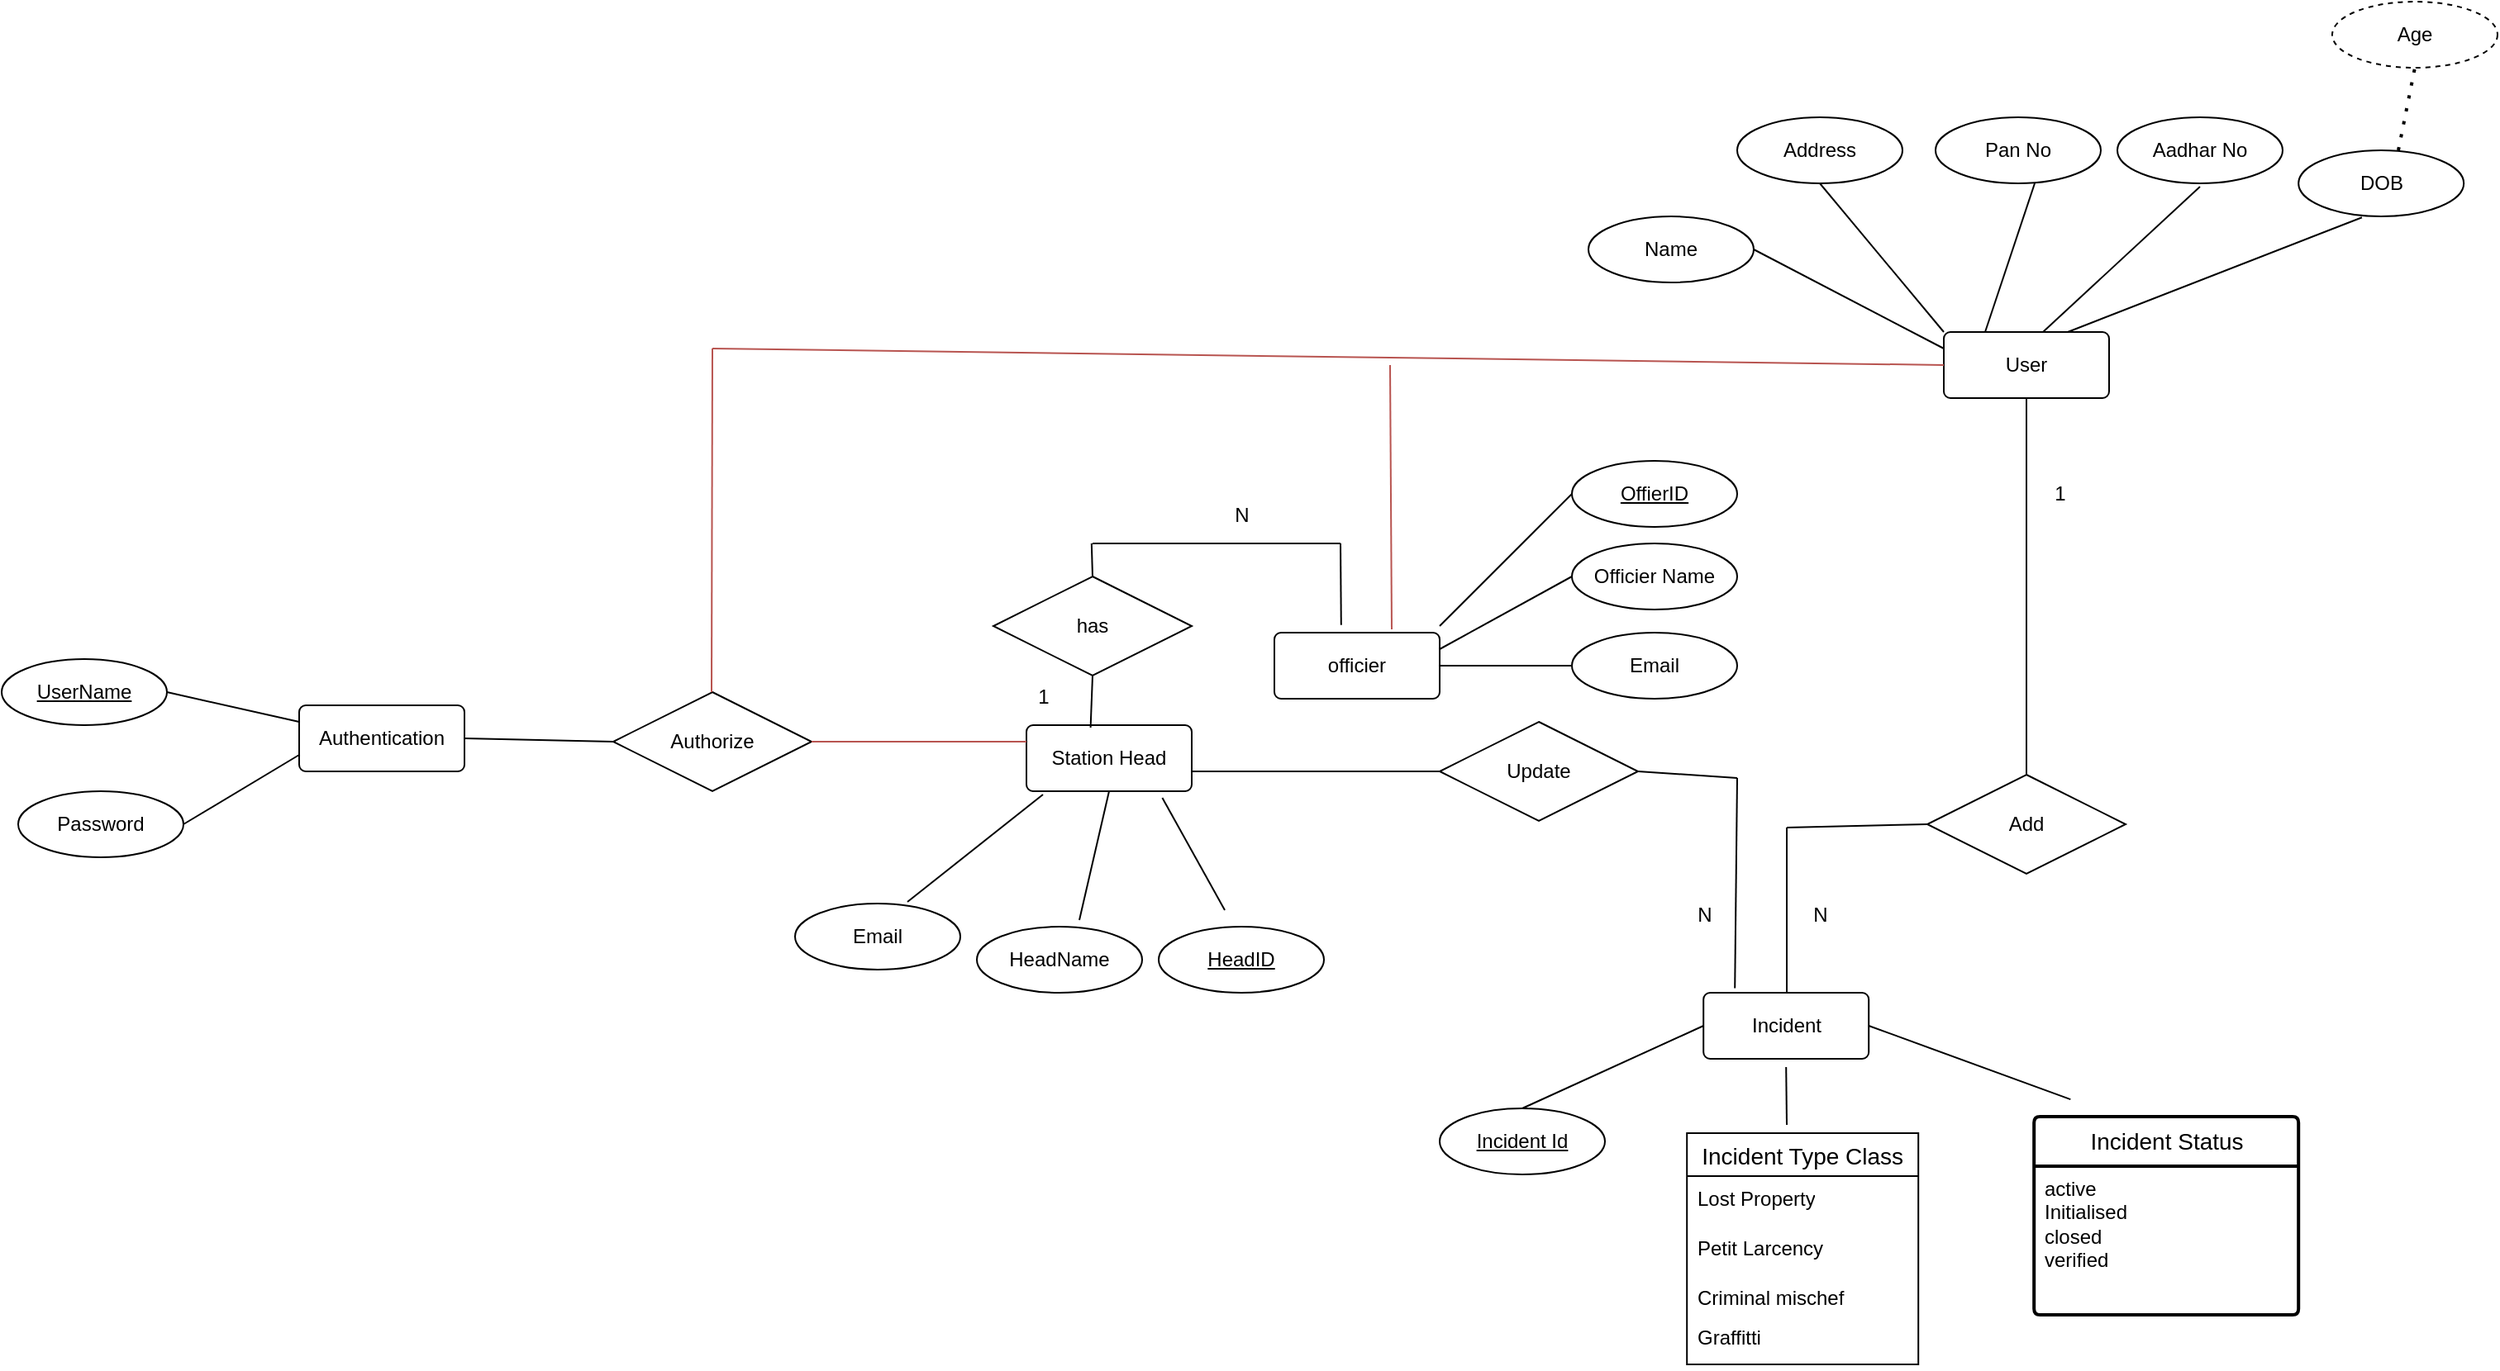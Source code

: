 <mxfile version="23.1.0" type="device">
  <diagram name="Page-1" id="Is2Jfq8Slkn5pClY6XB5">
    <mxGraphModel dx="3502" dy="2091" grid="1" gridSize="10" guides="1" tooltips="1" connect="1" arrows="1" fold="1" page="1" pageScale="1" pageWidth="1169" pageHeight="827" math="0" shadow="0">
      <root>
        <mxCell id="0" />
        <mxCell id="1" parent="0" />
        <mxCell id="ONhlE9jLqwU_5p9WtECv-3" value="" style="endArrow=none;html=1;rounded=0;entryX=0.25;entryY=0;entryDx=0;entryDy=0;" parent="1" target="ONhlE9jLqwU_5p9WtECv-26" edge="1">
          <mxGeometry width="50" height="50" relative="1" as="geometry">
            <mxPoint x="320" y="60" as="sourcePoint" />
            <mxPoint x="380" y="130" as="targetPoint" />
          </mxGeometry>
        </mxCell>
        <mxCell id="ONhlE9jLqwU_5p9WtECv-10" value="" style="endArrow=none;html=1;rounded=0;entryX=0;entryY=0;entryDx=0;entryDy=0;" parent="1" target="ONhlE9jLqwU_5p9WtECv-26" edge="1">
          <mxGeometry width="50" height="50" relative="1" as="geometry">
            <mxPoint x="190" y="60" as="sourcePoint" />
            <mxPoint x="359.6" y="127" as="targetPoint" />
          </mxGeometry>
        </mxCell>
        <mxCell id="ONhlE9jLqwU_5p9WtECv-11" value="" style="endArrow=none;html=1;rounded=0;entryX=0.6;entryY=0;entryDx=0;entryDy=0;entryPerimeter=0;" parent="1" target="ONhlE9jLqwU_5p9WtECv-26" edge="1">
          <mxGeometry width="50" height="50" relative="1" as="geometry">
            <mxPoint x="420" y="62" as="sourcePoint" />
            <mxPoint x="418" y="130" as="targetPoint" />
          </mxGeometry>
        </mxCell>
        <mxCell id="ONhlE9jLqwU_5p9WtECv-12" value="" style="endArrow=none;html=1;rounded=0;entryX=0.75;entryY=0;entryDx=0;entryDy=0;exitX=0.384;exitY=1.015;exitDx=0;exitDy=0;exitPerimeter=0;" parent="1" source="ONhlE9jLqwU_5p9WtECv-22" target="ONhlE9jLqwU_5p9WtECv-26" edge="1">
          <mxGeometry width="50" height="50" relative="1" as="geometry">
            <mxPoint x="580" y="64" as="sourcePoint" />
            <mxPoint x="440" y="130" as="targetPoint" />
          </mxGeometry>
        </mxCell>
        <mxCell id="ONhlE9jLqwU_5p9WtECv-16" value="" style="endArrow=none;dashed=1;html=1;dashPattern=1 3;strokeWidth=2;rounded=0;entryX=0.5;entryY=1;entryDx=0;entryDy=0;exitX=0.604;exitY=0;exitDx=0;exitDy=0;exitPerimeter=0;" parent="1" edge="1" target="ONhlE9jLqwU_5p9WtECv-18" source="ONhlE9jLqwU_5p9WtECv-22">
          <mxGeometry width="50" height="50" relative="1" as="geometry">
            <mxPoint x="590" y="10" as="sourcePoint" />
            <mxPoint x="590" y="-30" as="targetPoint" />
          </mxGeometry>
        </mxCell>
        <mxCell id="ONhlE9jLqwU_5p9WtECv-18" value="Age" style="ellipse;whiteSpace=wrap;html=1;align=center;dashed=1;" parent="1" vertex="1">
          <mxGeometry x="500" y="-50" width="100" height="40" as="geometry" />
        </mxCell>
        <mxCell id="ONhlE9jLqwU_5p9WtECv-20" value="UserName" style="ellipse;whiteSpace=wrap;html=1;align=center;fontStyle=4;" parent="1" vertex="1">
          <mxGeometry x="-910" y="348" width="100" height="40" as="geometry" />
        </mxCell>
        <mxCell id="ONhlE9jLqwU_5p9WtECv-21" value="Aadhar No" style="ellipse;whiteSpace=wrap;html=1;align=center;" parent="1" vertex="1">
          <mxGeometry x="370" y="20" width="100" height="40" as="geometry" />
        </mxCell>
        <mxCell id="ONhlE9jLqwU_5p9WtECv-22" value="DOB" style="ellipse;whiteSpace=wrap;html=1;align=center;" parent="1" vertex="1">
          <mxGeometry x="479.6" y="40" width="100" height="40" as="geometry" />
        </mxCell>
        <mxCell id="ONhlE9jLqwU_5p9WtECv-23" value="Pan No" style="ellipse;whiteSpace=wrap;html=1;align=center;" parent="1" vertex="1">
          <mxGeometry x="260" y="20" width="100" height="40" as="geometry" />
        </mxCell>
        <mxCell id="ONhlE9jLqwU_5p9WtECv-25" value="Address" style="ellipse;whiteSpace=wrap;html=1;align=center;" parent="1" vertex="1">
          <mxGeometry x="140" y="20" width="100" height="40" as="geometry" />
        </mxCell>
        <mxCell id="ONhlE9jLqwU_5p9WtECv-26" value="User" style="rounded=1;arcSize=10;whiteSpace=wrap;html=1;align=center;" parent="1" vertex="1">
          <mxGeometry x="265" y="150" width="100" height="40" as="geometry" />
        </mxCell>
        <mxCell id="CUSw_jtfS_rc9JxpGt8a-2" value="Name" style="ellipse;whiteSpace=wrap;html=1;align=center;" parent="1" vertex="1">
          <mxGeometry x="50" y="80" width="100" height="40" as="geometry" />
        </mxCell>
        <mxCell id="CUSw_jtfS_rc9JxpGt8a-5" value="" style="endArrow=none;html=1;rounded=0;entryX=0;entryY=0.25;entryDx=0;entryDy=0;exitX=1;exitY=0.5;exitDx=0;exitDy=0;" parent="1" source="CUSw_jtfS_rc9JxpGt8a-2" target="ONhlE9jLqwU_5p9WtECv-26" edge="1">
          <mxGeometry width="50" height="50" relative="1" as="geometry">
            <mxPoint x="200" y="70" as="sourcePoint" />
            <mxPoint x="378" y="146" as="targetPoint" />
          </mxGeometry>
        </mxCell>
        <mxCell id="CUSw_jtfS_rc9JxpGt8a-7" value="Add" style="shape=rhombus;perimeter=rhombusPerimeter;whiteSpace=wrap;html=1;align=center;" parent="1" vertex="1">
          <mxGeometry x="255" y="418" width="120" height="60" as="geometry" />
        </mxCell>
        <mxCell id="CUSw_jtfS_rc9JxpGt8a-8" value="" style="endArrow=none;html=1;rounded=0;entryX=0.5;entryY=0;entryDx=0;entryDy=0;exitX=0.5;exitY=1;exitDx=0;exitDy=0;" parent="1" source="ONhlE9jLqwU_5p9WtECv-26" target="CUSw_jtfS_rc9JxpGt8a-7" edge="1">
          <mxGeometry width="50" height="50" relative="1" as="geometry">
            <mxPoint x="430" y="212" as="sourcePoint" />
            <mxPoint x="430" y="290" as="targetPoint" />
          </mxGeometry>
        </mxCell>
        <mxCell id="CUSw_jtfS_rc9JxpGt8a-9" value="Incident Type Class" style="swimlane;fontStyle=0;childLayout=stackLayout;horizontal=1;startSize=26;horizontalStack=0;resizeParent=1;resizeParentMax=0;resizeLast=0;collapsible=1;marginBottom=0;align=center;fontSize=14;" parent="1" vertex="1">
          <mxGeometry x="109.6" y="635" width="140" height="140" as="geometry">
            <mxRectangle x="350" y="630" width="160" height="30" as="alternateBounds" />
          </mxGeometry>
        </mxCell>
        <mxCell id="CUSw_jtfS_rc9JxpGt8a-10" value="Lost Property" style="text;strokeColor=none;fillColor=none;spacingLeft=4;spacingRight=4;overflow=hidden;rotatable=0;points=[[0,0.5],[1,0.5]];portConstraint=eastwest;fontSize=12;whiteSpace=wrap;html=1;" parent="CUSw_jtfS_rc9JxpGt8a-9" vertex="1">
          <mxGeometry y="26" width="140" height="30" as="geometry" />
        </mxCell>
        <mxCell id="CUSw_jtfS_rc9JxpGt8a-11" value="Petit Larcency" style="text;strokeColor=none;fillColor=none;spacingLeft=4;spacingRight=4;overflow=hidden;rotatable=0;points=[[0,0.5],[1,0.5]];portConstraint=eastwest;fontSize=12;whiteSpace=wrap;html=1;" parent="CUSw_jtfS_rc9JxpGt8a-9" vertex="1">
          <mxGeometry y="56" width="140" height="30" as="geometry" />
        </mxCell>
        <mxCell id="CUSw_jtfS_rc9JxpGt8a-12" value="Criminal mischef" style="text;strokeColor=none;fillColor=none;spacingLeft=4;spacingRight=4;overflow=hidden;rotatable=0;points=[[0,0.5],[1,0.5]];portConstraint=eastwest;fontSize=12;whiteSpace=wrap;html=1;" parent="CUSw_jtfS_rc9JxpGt8a-9" vertex="1">
          <mxGeometry y="86" width="140" height="24" as="geometry" />
        </mxCell>
        <mxCell id="CUSw_jtfS_rc9JxpGt8a-13" value="Graffitti" style="text;strokeColor=none;fillColor=none;spacingLeft=4;spacingRight=4;overflow=hidden;rotatable=0;points=[[0,0.5],[1,0.5]];portConstraint=eastwest;fontSize=12;whiteSpace=wrap;html=1;" parent="CUSw_jtfS_rc9JxpGt8a-9" vertex="1">
          <mxGeometry y="110" width="140" height="30" as="geometry" />
        </mxCell>
        <mxCell id="CUSw_jtfS_rc9JxpGt8a-16" value="" style="endArrow=none;html=1;rounded=0;exitX=0;exitY=0.5;exitDx=0;exitDy=0;" parent="1" source="CUSw_jtfS_rc9JxpGt8a-7" edge="1">
          <mxGeometry width="50" height="50" relative="1" as="geometry">
            <mxPoint x="420" y="330" as="sourcePoint" />
            <mxPoint x="170" y="450" as="targetPoint" />
          </mxGeometry>
        </mxCell>
        <mxCell id="CUSw_jtfS_rc9JxpGt8a-17" value="" style="endArrow=none;html=1;rounded=0;" parent="1" edge="1">
          <mxGeometry width="50" height="50" relative="1" as="geometry">
            <mxPoint x="169.6" y="595" as="sourcePoint" />
            <mxPoint x="170" y="630" as="targetPoint" />
          </mxGeometry>
        </mxCell>
        <mxCell id="CUSw_jtfS_rc9JxpGt8a-18" value="Incident Id" style="ellipse;whiteSpace=wrap;html=1;align=center;fontStyle=4;" parent="1" vertex="1">
          <mxGeometry x="-40" y="620" width="100" height="40" as="geometry" />
        </mxCell>
        <mxCell id="CUSw_jtfS_rc9JxpGt8a-19" value="" style="endArrow=none;html=1;rounded=0;exitX=0;exitY=0.5;exitDx=0;exitDy=0;entryX=0.5;entryY=0;entryDx=0;entryDy=0;" parent="1" target="CUSw_jtfS_rc9JxpGt8a-18" edge="1">
          <mxGeometry width="50" height="50" relative="1" as="geometry">
            <mxPoint x="119.6" y="570" as="sourcePoint" />
            <mxPoint x="20.0" y="612" as="targetPoint" />
          </mxGeometry>
        </mxCell>
        <mxCell id="CUSw_jtfS_rc9JxpGt8a-21" value="Incident Status" style="swimlane;childLayout=stackLayout;horizontal=1;startSize=30;horizontalStack=0;rounded=1;fontSize=14;fontStyle=0;strokeWidth=2;resizeParent=0;resizeLast=1;shadow=0;dashed=0;align=center;arcSize=4;whiteSpace=wrap;html=1;" parent="1" vertex="1">
          <mxGeometry x="319.6" y="625" width="160" height="120" as="geometry">
            <mxRectangle x="560" y="620" width="130" height="30" as="alternateBounds" />
          </mxGeometry>
        </mxCell>
        <mxCell id="CUSw_jtfS_rc9JxpGt8a-22" value="active&lt;br&gt;Initialised&lt;br&gt;closed&lt;br&gt;verified" style="align=left;strokeColor=none;fillColor=none;spacingLeft=4;fontSize=12;verticalAlign=top;resizable=0;rotatable=0;part=1;html=1;" parent="CUSw_jtfS_rc9JxpGt8a-21" vertex="1">
          <mxGeometry y="30" width="160" height="90" as="geometry" />
        </mxCell>
        <mxCell id="CUSw_jtfS_rc9JxpGt8a-23" value="" style="endArrow=none;html=1;rounded=0;exitX=0.138;exitY=-0.087;exitDx=0;exitDy=0;entryX=1;entryY=0.5;entryDx=0;entryDy=0;exitPerimeter=0;" parent="1" source="CUSw_jtfS_rc9JxpGt8a-21" edge="1">
          <mxGeometry width="50" height="50" relative="1" as="geometry">
            <mxPoint x="129.6" y="580" as="sourcePoint" />
            <mxPoint x="219.6" y="570" as="targetPoint" />
          </mxGeometry>
        </mxCell>
        <mxCell id="CUSw_jtfS_rc9JxpGt8a-24" value="Incident" style="rounded=1;arcSize=10;whiteSpace=wrap;html=1;align=center;" parent="1" vertex="1">
          <mxGeometry x="119.6" y="550" width="100" height="40" as="geometry" />
        </mxCell>
        <mxCell id="CUSw_jtfS_rc9JxpGt8a-25" value="Station Head" style="rounded=1;arcSize=10;whiteSpace=wrap;html=1;align=center;" parent="1" vertex="1">
          <mxGeometry x="-290" y="388" width="100" height="40" as="geometry" />
        </mxCell>
        <mxCell id="CUSw_jtfS_rc9JxpGt8a-29" value="officier" style="rounded=1;arcSize=10;whiteSpace=wrap;html=1;align=center;" parent="1" vertex="1">
          <mxGeometry x="-140" y="332" width="100" height="40" as="geometry" />
        </mxCell>
        <mxCell id="LYexVV14n5fuYw4He_lb-5" value="HeadName" style="ellipse;whiteSpace=wrap;html=1;align=center;" parent="1" vertex="1">
          <mxGeometry x="-320" y="510" width="100" height="40" as="geometry" />
        </mxCell>
        <mxCell id="LYexVV14n5fuYw4He_lb-6" value="Email" style="ellipse;whiteSpace=wrap;html=1;align=center;" parent="1" vertex="1">
          <mxGeometry x="-430" y="496" width="100" height="40" as="geometry" />
        </mxCell>
        <mxCell id="LYexVV14n5fuYw4He_lb-9" value="Email" style="ellipse;whiteSpace=wrap;html=1;align=center;" parent="1" vertex="1">
          <mxGeometry x="40" y="332" width="100" height="40" as="geometry" />
        </mxCell>
        <mxCell id="LYexVV14n5fuYw4He_lb-10" value="Password" style="ellipse;whiteSpace=wrap;html=1;align=center;" parent="1" vertex="1">
          <mxGeometry x="-900" y="428" width="100" height="40" as="geometry" />
        </mxCell>
        <mxCell id="LYexVV14n5fuYw4He_lb-11" value="Officier Name" style="ellipse;whiteSpace=wrap;html=1;align=center;" parent="1" vertex="1">
          <mxGeometry x="40" y="278" width="100" height="40" as="geometry" />
        </mxCell>
        <mxCell id="LYexVV14n5fuYw4He_lb-15" value="" style="endArrow=none;html=1;rounded=0;exitX=0;exitY=0.5;exitDx=0;exitDy=0;" parent="1" edge="1">
          <mxGeometry width="50" height="50" relative="1" as="geometry">
            <mxPoint x="40.0" y="248" as="sourcePoint" />
            <mxPoint x="-40" y="328" as="targetPoint" />
          </mxGeometry>
        </mxCell>
        <mxCell id="LYexVV14n5fuYw4He_lb-16" value="" style="endArrow=none;html=1;rounded=0;exitX=0;exitY=0.5;exitDx=0;exitDy=0;entryX=1;entryY=0.25;entryDx=0;entryDy=0;" parent="1" source="LYexVV14n5fuYw4He_lb-11" target="CUSw_jtfS_rc9JxpGt8a-29" edge="1">
          <mxGeometry width="50" height="50" relative="1" as="geometry">
            <mxPoint x="82" y="463" as="sourcePoint" />
            <mxPoint x="-40" y="418" as="targetPoint" />
          </mxGeometry>
        </mxCell>
        <mxCell id="LYexVV14n5fuYw4He_lb-17" value="" style="endArrow=none;html=1;rounded=0;exitX=0;exitY=0.5;exitDx=0;exitDy=0;entryX=1;entryY=0.5;entryDx=0;entryDy=0;" parent="1" source="LYexVV14n5fuYw4He_lb-9" target="CUSw_jtfS_rc9JxpGt8a-29" edge="1">
          <mxGeometry width="50" height="50" relative="1" as="geometry">
            <mxPoint x="44" y="373" as="sourcePoint" />
            <mxPoint x="-30" y="372" as="targetPoint" />
          </mxGeometry>
        </mxCell>
        <mxCell id="LYexVV14n5fuYw4He_lb-20" value="" style="endArrow=none;html=1;rounded=0;entryX=0.822;entryY=1.1;entryDx=0;entryDy=0;entryPerimeter=0;" parent="1" target="CUSw_jtfS_rc9JxpGt8a-25" edge="1">
          <mxGeometry width="50" height="50" relative="1" as="geometry">
            <mxPoint x="-170" y="500" as="sourcePoint" />
            <mxPoint x="-190" y="398" as="targetPoint" />
          </mxGeometry>
        </mxCell>
        <mxCell id="LYexVV14n5fuYw4He_lb-21" value="" style="endArrow=none;html=1;rounded=0;exitX=0.62;exitY=-0.1;exitDx=0;exitDy=0;entryX=0.5;entryY=1;entryDx=0;entryDy=0;exitPerimeter=0;" parent="1" source="LYexVV14n5fuYw4He_lb-5" target="CUSw_jtfS_rc9JxpGt8a-25" edge="1">
          <mxGeometry width="50" height="50" relative="1" as="geometry">
            <mxPoint x="-120" y="372" as="sourcePoint" />
            <mxPoint x="-170" y="408" as="targetPoint" />
          </mxGeometry>
        </mxCell>
        <mxCell id="LYexVV14n5fuYw4He_lb-22" value="" style="endArrow=none;html=1;rounded=0;exitX=0.68;exitY=-0.025;exitDx=0;exitDy=0;exitPerimeter=0;" parent="1" source="LYexVV14n5fuYw4He_lb-6" edge="1">
          <mxGeometry width="50" height="50" relative="1" as="geometry">
            <mxPoint x="-110" y="382" as="sourcePoint" />
            <mxPoint x="-280" y="430" as="targetPoint" />
          </mxGeometry>
        </mxCell>
        <mxCell id="LYexVV14n5fuYw4He_lb-27" value="" style="endArrow=none;html=1;rounded=0;exitX=0.504;exitY=0;exitDx=0;exitDy=0;exitPerimeter=0;" parent="1" edge="1" source="CUSw_jtfS_rc9JxpGt8a-24">
          <mxGeometry width="50" height="50" relative="1" as="geometry">
            <mxPoint x="170" y="540" as="sourcePoint" />
            <mxPoint x="170" y="450" as="targetPoint" />
          </mxGeometry>
        </mxCell>
        <mxCell id="LYexVV14n5fuYw4He_lb-34" value="has" style="shape=rhombus;perimeter=rhombusPerimeter;whiteSpace=wrap;html=1;align=center;" parent="1" vertex="1">
          <mxGeometry x="-310" y="298" width="120" height="60" as="geometry" />
        </mxCell>
        <mxCell id="LYexVV14n5fuYw4He_lb-44" value="" style="endArrow=none;html=1;rounded=0;entryX=0.388;entryY=0.038;entryDx=0;entryDy=0;exitX=0.5;exitY=1;exitDx=0;exitDy=0;entryPerimeter=0;" parent="1" source="LYexVV14n5fuYw4He_lb-34" target="CUSw_jtfS_rc9JxpGt8a-25" edge="1">
          <mxGeometry relative="1" as="geometry">
            <mxPoint x="-430" y="348" as="sourcePoint" />
            <mxPoint x="-270" y="348" as="targetPoint" />
          </mxGeometry>
        </mxCell>
        <mxCell id="LYexVV14n5fuYw4He_lb-45" value="" style="endArrow=none;html=1;rounded=0;" parent="1" edge="1">
          <mxGeometry relative="1" as="geometry">
            <mxPoint x="-250" y="278" as="sourcePoint" />
            <mxPoint x="-100" y="278" as="targetPoint" />
          </mxGeometry>
        </mxCell>
        <mxCell id="LYexVV14n5fuYw4He_lb-46" value="" style="endArrow=none;html=1;rounded=0;entryX=0.5;entryY=0;entryDx=0;entryDy=0;" parent="1" target="LYexVV14n5fuYw4He_lb-34" edge="1">
          <mxGeometry width="50" height="50" relative="1" as="geometry">
            <mxPoint x="-250.59" y="278" as="sourcePoint" />
            <mxPoint x="-250.19" y="313" as="targetPoint" />
          </mxGeometry>
        </mxCell>
        <mxCell id="LYexVV14n5fuYw4He_lb-48" value="" style="endArrow=none;html=1;rounded=0;entryX=0.404;entryY=-0.115;entryDx=0;entryDy=0;entryPerimeter=0;" parent="1" target="CUSw_jtfS_rc9JxpGt8a-29" edge="1">
          <mxGeometry relative="1" as="geometry">
            <mxPoint x="-100" y="278" as="sourcePoint" />
            <mxPoint x="-241" y="400" as="targetPoint" />
          </mxGeometry>
        </mxCell>
        <mxCell id="LYexVV14n5fuYw4He_lb-49" value="1" style="text;html=1;align=center;verticalAlign=middle;resizable=0;points=[];autosize=1;strokeColor=none;fillColor=none;" parent="1" vertex="1">
          <mxGeometry x="-295" y="356" width="30" height="30" as="geometry" />
        </mxCell>
        <mxCell id="LYexVV14n5fuYw4He_lb-50" value="N" style="text;html=1;align=center;verticalAlign=middle;resizable=0;points=[];autosize=1;strokeColor=none;fillColor=none;" parent="1" vertex="1">
          <mxGeometry x="-175" y="246" width="30" height="30" as="geometry" />
        </mxCell>
        <mxCell id="LYexVV14n5fuYw4He_lb-51" value="1" style="text;html=1;align=center;verticalAlign=middle;resizable=0;points=[];autosize=1;strokeColor=none;fillColor=none;" parent="1" vertex="1">
          <mxGeometry x="319.6" y="233" width="30" height="30" as="geometry" />
        </mxCell>
        <mxCell id="LYexVV14n5fuYw4He_lb-52" value="N" style="text;html=1;align=center;verticalAlign=middle;resizable=0;points=[];autosize=1;strokeColor=none;fillColor=none;" parent="1" vertex="1">
          <mxGeometry x="175" y="488" width="30" height="30" as="geometry" />
        </mxCell>
        <mxCell id="LYexVV14n5fuYw4He_lb-53" value="HeadID" style="ellipse;whiteSpace=wrap;html=1;align=center;fontStyle=4;" parent="1" vertex="1">
          <mxGeometry x="-210" y="510" width="100" height="40" as="geometry" />
        </mxCell>
        <mxCell id="LYexVV14n5fuYw4He_lb-54" value="OffierID" style="ellipse;whiteSpace=wrap;html=1;align=center;fontStyle=4;" parent="1" vertex="1">
          <mxGeometry x="40" y="228" width="100" height="40" as="geometry" />
        </mxCell>
        <mxCell id="LYexVV14n5fuYw4He_lb-57" value="Update" style="shape=rhombus;perimeter=rhombusPerimeter;whiteSpace=wrap;html=1;align=center;" parent="1" vertex="1">
          <mxGeometry x="-40" y="386" width="120" height="60" as="geometry" />
        </mxCell>
        <mxCell id="4Y9UTGS7CP9HdJvThMW_-1" value="Authentication" style="rounded=1;arcSize=10;whiteSpace=wrap;html=1;align=center;" vertex="1" parent="1">
          <mxGeometry x="-730" y="376" width="100" height="40" as="geometry" />
        </mxCell>
        <mxCell id="4Y9UTGS7CP9HdJvThMW_-3" value="" style="endArrow=none;html=1;rounded=0;exitX=1;exitY=0.5;exitDx=0;exitDy=0;entryX=0;entryY=0.25;entryDx=0;entryDy=0;" edge="1" parent="1" source="ONhlE9jLqwU_5p9WtECv-20" target="4Y9UTGS7CP9HdJvThMW_-1">
          <mxGeometry width="50" height="50" relative="1" as="geometry">
            <mxPoint x="-800" y="378" as="sourcePoint" />
            <mxPoint x="-740" y="378" as="targetPoint" />
          </mxGeometry>
        </mxCell>
        <mxCell id="4Y9UTGS7CP9HdJvThMW_-4" value="" style="endArrow=none;html=1;rounded=0;entryX=0;entryY=0.75;entryDx=0;entryDy=0;exitX=1;exitY=0.5;exitDx=0;exitDy=0;" edge="1" parent="1" source="LYexVV14n5fuYw4He_lb-10" target="4Y9UTGS7CP9HdJvThMW_-1">
          <mxGeometry width="50" height="50" relative="1" as="geometry">
            <mxPoint x="-790" y="448" as="sourcePoint" />
            <mxPoint x="-740" y="398" as="targetPoint" />
          </mxGeometry>
        </mxCell>
        <mxCell id="4Y9UTGS7CP9HdJvThMW_-6" value="" style="endArrow=none;html=1;rounded=0;" edge="1" parent="1">
          <mxGeometry relative="1" as="geometry">
            <mxPoint x="-190" y="416" as="sourcePoint" />
            <mxPoint x="-40" y="416" as="targetPoint" />
          </mxGeometry>
        </mxCell>
        <mxCell id="4Y9UTGS7CP9HdJvThMW_-7" value="" style="endArrow=none;html=1;rounded=0;exitX=0.19;exitY=-0.07;exitDx=0;exitDy=0;exitPerimeter=0;" edge="1" parent="1" source="CUSw_jtfS_rc9JxpGt8a-24">
          <mxGeometry width="50" height="50" relative="1" as="geometry">
            <mxPoint x="140" y="540" as="sourcePoint" />
            <mxPoint x="140" y="420" as="targetPoint" />
          </mxGeometry>
        </mxCell>
        <mxCell id="4Y9UTGS7CP9HdJvThMW_-8" value="N" style="text;html=1;align=center;verticalAlign=middle;resizable=0;points=[];autosize=1;strokeColor=none;fillColor=none;" vertex="1" parent="1">
          <mxGeometry x="105" y="488" width="30" height="30" as="geometry" />
        </mxCell>
        <mxCell id="4Y9UTGS7CP9HdJvThMW_-9" value="" style="endArrow=none;html=1;rounded=0;entryX=1;entryY=0.5;entryDx=0;entryDy=0;" edge="1" parent="1" target="LYexVV14n5fuYw4He_lb-57">
          <mxGeometry width="50" height="50" relative="1" as="geometry">
            <mxPoint x="140" y="420" as="sourcePoint" />
            <mxPoint x="180" y="460" as="targetPoint" />
          </mxGeometry>
        </mxCell>
        <mxCell id="4Y9UTGS7CP9HdJvThMW_-11" value="Authorize" style="shape=rhombus;perimeter=rhombusPerimeter;whiteSpace=wrap;html=1;align=center;" vertex="1" parent="1">
          <mxGeometry x="-540" y="368" width="120" height="60" as="geometry" />
        </mxCell>
        <mxCell id="4Y9UTGS7CP9HdJvThMW_-12" value="" style="endArrow=none;html=1;rounded=0;entryX=0;entryY=0.5;entryDx=0;entryDy=0;exitX=1;exitY=0.5;exitDx=0;exitDy=0;" edge="1" parent="1" source="4Y9UTGS7CP9HdJvThMW_-1" target="4Y9UTGS7CP9HdJvThMW_-11">
          <mxGeometry relative="1" as="geometry">
            <mxPoint x="-630" y="390" as="sourcePoint" />
            <mxPoint x="-470" y="390" as="targetPoint" />
          </mxGeometry>
        </mxCell>
        <mxCell id="4Y9UTGS7CP9HdJvThMW_-13" value="" style="endArrow=none;html=1;rounded=0;entryX=0;entryY=0.25;entryDx=0;entryDy=0;exitX=1;exitY=0.5;exitDx=0;exitDy=0;strokeColor=#b85450;fillColor=#f8cecc;" edge="1" parent="1" source="4Y9UTGS7CP9HdJvThMW_-11" target="CUSw_jtfS_rc9JxpGt8a-25">
          <mxGeometry relative="1" as="geometry">
            <mxPoint x="-620" y="406" as="sourcePoint" />
            <mxPoint x="-530" y="408" as="targetPoint" />
          </mxGeometry>
        </mxCell>
        <mxCell id="4Y9UTGS7CP9HdJvThMW_-14" value="" style="endArrow=none;html=1;rounded=0;exitX=0.19;exitY=-0.07;exitDx=0;exitDy=0;exitPerimeter=0;fillColor=#f8cecc;strokeColor=#b85450;" edge="1" parent="1">
          <mxGeometry width="50" height="50" relative="1" as="geometry">
            <mxPoint x="-480.5" y="368" as="sourcePoint" />
            <mxPoint x="-480" y="160" as="targetPoint" />
          </mxGeometry>
        </mxCell>
        <mxCell id="4Y9UTGS7CP9HdJvThMW_-15" value="" style="endArrow=none;html=1;rounded=0;entryX=0;entryY=0.5;entryDx=0;entryDy=0;fillColor=#f8cecc;strokeColor=#b85450;" edge="1" parent="1" target="ONhlE9jLqwU_5p9WtECv-26">
          <mxGeometry relative="1" as="geometry">
            <mxPoint x="-480" y="160" as="sourcePoint" />
            <mxPoint x="-170" y="160" as="targetPoint" />
          </mxGeometry>
        </mxCell>
        <mxCell id="4Y9UTGS7CP9HdJvThMW_-16" value="" style="endArrow=none;html=1;rounded=0;fillColor=#f8cecc;strokeColor=#b85450;" edge="1" parent="1">
          <mxGeometry width="50" height="50" relative="1" as="geometry">
            <mxPoint x="-69" y="330" as="sourcePoint" />
            <mxPoint x="-70" y="170" as="targetPoint" />
          </mxGeometry>
        </mxCell>
      </root>
    </mxGraphModel>
  </diagram>
</mxfile>
